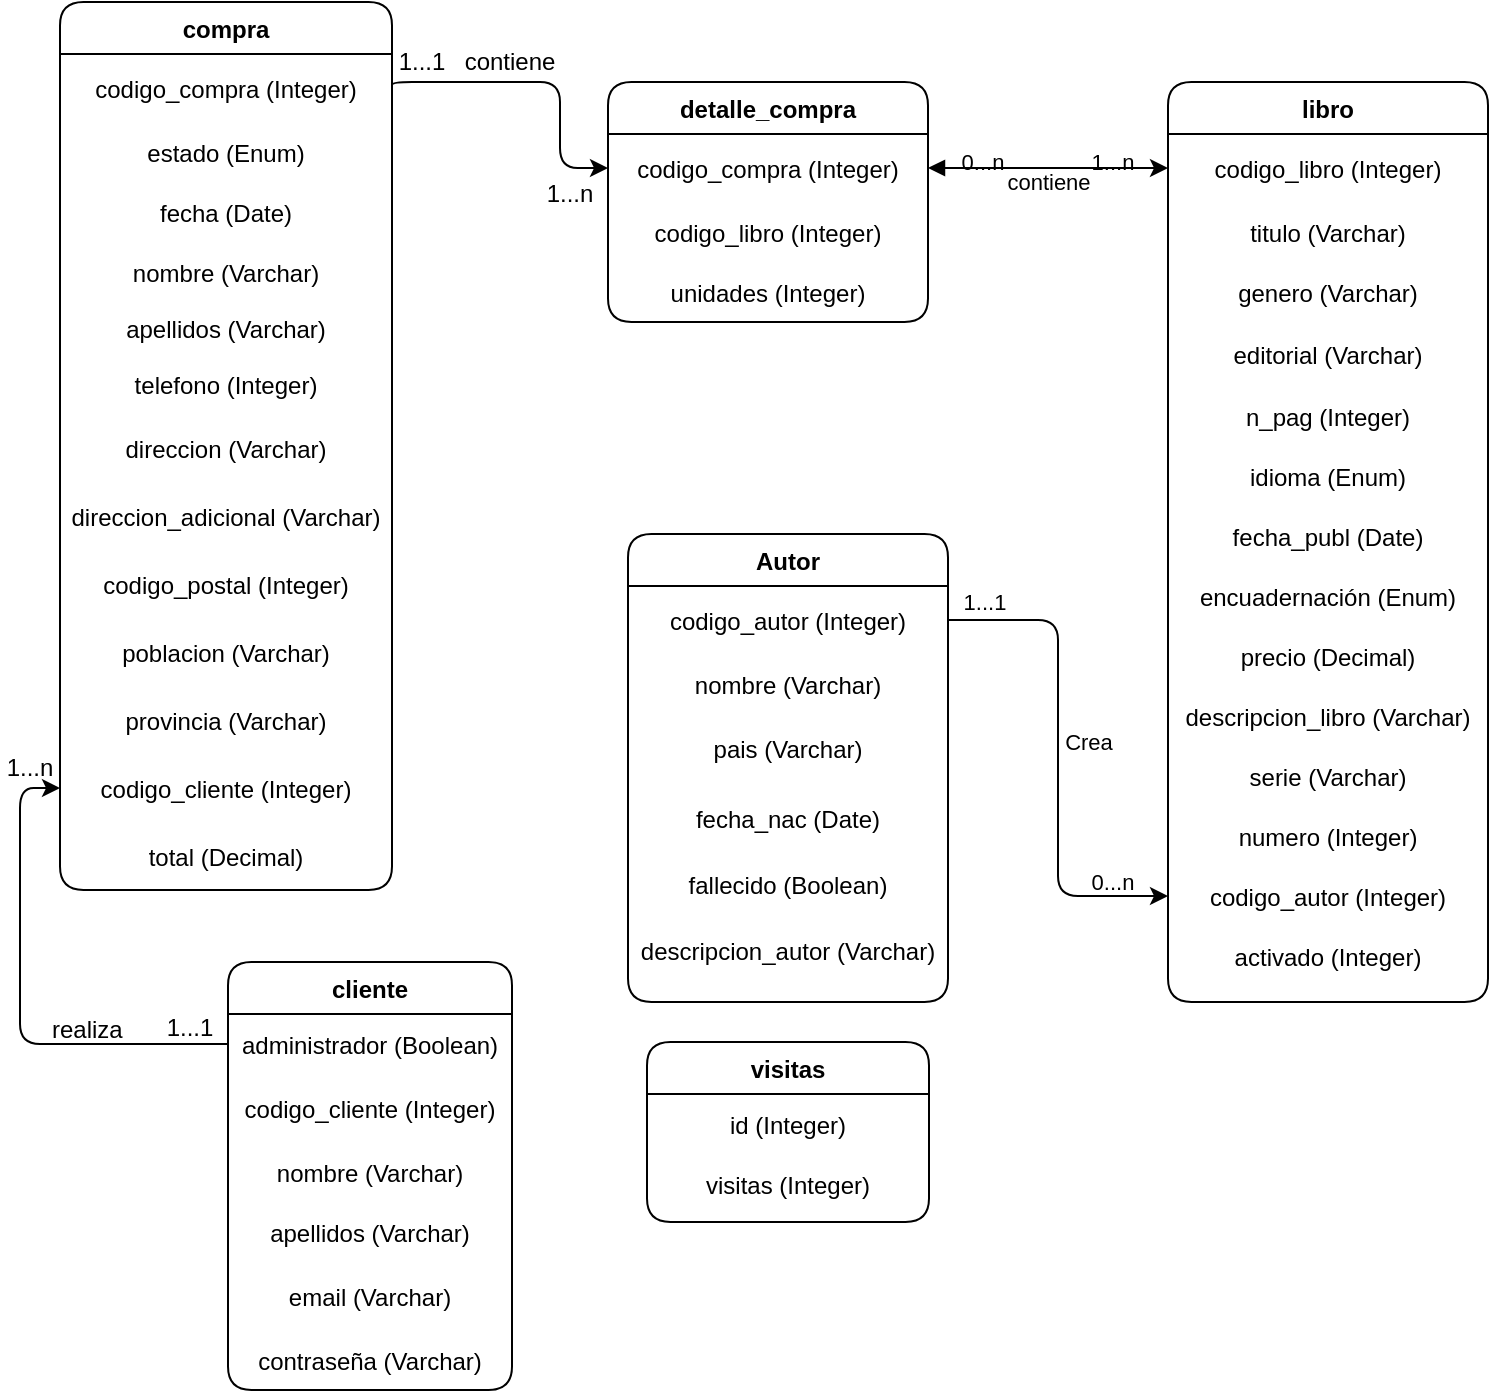 <mxfile version="27.0.9">
  <diagram name="Page-1" id="LeUiA6uY7cSADWb5a-Dj">
    <mxGraphModel dx="1554" dy="884" grid="1" gridSize="10" guides="1" tooltips="1" connect="1" arrows="1" fold="1" page="1" pageScale="1" pageWidth="827" pageHeight="1169" background="none" math="0" shadow="0" adaptiveColors="none">
      <root>
        <mxCell id="0" />
        <mxCell id="1" parent="0" />
        <mxCell id="OFA-VUC6l3IIkpMshLVc-1" value="Autor" style="swimlane;align=center;verticalAlign=middle;childLayout=stackLayout;horizontal=1;startSize=26;horizontalStack=0;resizeParent=1;resizeLast=0;collapsible=1;marginBottom=0;rounded=1;shadow=0;strokeWidth=1;labelPosition=center;verticalLabelPosition=middle;labelBackgroundColor=none;swimlaneFillColor=default;" parent="1" vertex="1">
          <mxGeometry x="340" y="286" width="160" height="234" as="geometry">
            <mxRectangle x="230" y="140" width="160" height="26" as="alternateBounds" />
          </mxGeometry>
        </mxCell>
        <mxCell id="OFA-VUC6l3IIkpMshLVc-2" value="codigo_autor (Integer)" style="text;align=center;verticalAlign=middle;spacingLeft=4;spacingRight=4;overflow=hidden;rotatable=0;points=[[0,0.5],[1,0.5]];portConstraint=eastwest;rounded=1;shadow=0;html=0;labelPosition=center;verticalLabelPosition=middle;labelBackgroundColor=none;" parent="OFA-VUC6l3IIkpMshLVc-1" vertex="1">
          <mxGeometry y="26" width="160" height="34" as="geometry" />
        </mxCell>
        <mxCell id="OFA-VUC6l3IIkpMshLVc-3" value="nombre (Varchar)" style="text;align=center;verticalAlign=middle;spacingLeft=4;spacingRight=4;overflow=hidden;rotatable=0;points=[[0,0.5],[1,0.5]];portConstraint=eastwest;labelPosition=center;verticalLabelPosition=middle;labelBackgroundColor=none;rounded=1;" parent="OFA-VUC6l3IIkpMshLVc-1" vertex="1">
          <mxGeometry y="60" width="160" height="30" as="geometry" />
        </mxCell>
        <mxCell id="OFA-VUC6l3IIkpMshLVc-4" value="pais (Varchar)" style="text;align=center;verticalAlign=middle;spacingLeft=4;spacingRight=4;overflow=hidden;rotatable=0;points=[[0,0.5],[1,0.5]];portConstraint=eastwest;rounded=1;shadow=0;html=0;labelPosition=center;verticalLabelPosition=middle;labelBackgroundColor=none;" parent="OFA-VUC6l3IIkpMshLVc-1" vertex="1">
          <mxGeometry y="90" width="160" height="34" as="geometry" />
        </mxCell>
        <mxCell id="OFA-VUC6l3IIkpMshLVc-5" value="fecha_nac (Date)" style="text;align=center;verticalAlign=middle;spacingLeft=4;spacingRight=4;overflow=hidden;rotatable=0;points=[[0,0.5],[1,0.5]];portConstraint=eastwest;rounded=1;shadow=0;html=0;labelPosition=center;verticalLabelPosition=middle;labelBackgroundColor=none;" parent="OFA-VUC6l3IIkpMshLVc-1" vertex="1">
          <mxGeometry y="124" width="160" height="36" as="geometry" />
        </mxCell>
        <mxCell id="OFA-VUC6l3IIkpMshLVc-6" value="fallecido (Boolean)" style="text;align=center;verticalAlign=middle;spacingLeft=4;spacingRight=4;overflow=hidden;rotatable=0;points=[[0,0.5],[1,0.5]];portConstraint=eastwest;labelPosition=center;verticalLabelPosition=middle;labelBackgroundColor=none;rounded=1;" parent="OFA-VUC6l3IIkpMshLVc-1" vertex="1">
          <mxGeometry y="160" width="160" height="30" as="geometry" />
        </mxCell>
        <mxCell id="OFA-VUC6l3IIkpMshLVc-7" value="descripcion_autor (Varchar)" style="text;align=center;verticalAlign=middle;spacingLeft=4;spacingRight=4;overflow=hidden;rotatable=0;points=[[0,0.5],[1,0.5]];portConstraint=eastwest;rounded=1;shadow=0;html=0;labelPosition=center;verticalLabelPosition=middle;labelBackgroundColor=none;" parent="OFA-VUC6l3IIkpMshLVc-1" vertex="1">
          <mxGeometry y="190" width="160" height="36" as="geometry" />
        </mxCell>
        <mxCell id="OFA-VUC6l3IIkpMshLVc-8" value="libro" style="swimlane;align=center;verticalAlign=middle;childLayout=stackLayout;horizontal=1;startSize=26;horizontalStack=0;resizeParent=1;resizeLast=0;collapsible=1;marginBottom=0;rounded=1;shadow=0;strokeWidth=1;labelPosition=center;verticalLabelPosition=middle;labelBackgroundColor=none;swimlaneFillColor=default;" parent="1" vertex="1">
          <mxGeometry x="610" y="60" width="160" height="460" as="geometry">
            <mxRectangle x="604" y="50" width="160" height="26" as="alternateBounds" />
          </mxGeometry>
        </mxCell>
        <mxCell id="OFA-VUC6l3IIkpMshLVc-9" value="codigo_libro (Integer)" style="text;align=center;verticalAlign=middle;spacingLeft=4;spacingRight=4;overflow=hidden;rotatable=0;points=[[0,0.5],[1,0.5]];portConstraint=eastwest;rounded=1;shadow=0;html=0;labelPosition=center;verticalLabelPosition=middle;labelBackgroundColor=none;" parent="OFA-VUC6l3IIkpMshLVc-8" vertex="1">
          <mxGeometry y="26" width="160" height="34" as="geometry" />
        </mxCell>
        <mxCell id="OFA-VUC6l3IIkpMshLVc-10" value="titulo (Varchar)" style="text;align=center;verticalAlign=middle;spacingLeft=4;spacingRight=4;overflow=hidden;rotatable=0;points=[[0,0.5],[1,0.5]];portConstraint=eastwest;labelPosition=center;verticalLabelPosition=middle;labelBackgroundColor=none;rounded=1;" parent="OFA-VUC6l3IIkpMshLVc-8" vertex="1">
          <mxGeometry y="60" width="160" height="30" as="geometry" />
        </mxCell>
        <mxCell id="OFA-VUC6l3IIkpMshLVc-11" value="genero (Varchar)" style="text;align=center;verticalAlign=middle;spacingLeft=4;spacingRight=4;overflow=hidden;rotatable=0;points=[[0,0.5],[1,0.5]];portConstraint=eastwest;labelPosition=center;verticalLabelPosition=middle;labelBackgroundColor=none;rounded=1;" parent="OFA-VUC6l3IIkpMshLVc-8" vertex="1">
          <mxGeometry y="90" width="160" height="30" as="geometry" />
        </mxCell>
        <mxCell id="OFA-VUC6l3IIkpMshLVc-12" value="editorial (Varchar)" style="text;align=center;verticalAlign=middle;spacingLeft=4;spacingRight=4;overflow=hidden;rotatable=0;points=[[0,0.5],[1,0.5]];portConstraint=eastwest;rounded=1;shadow=0;html=0;labelPosition=center;verticalLabelPosition=middle;labelBackgroundColor=none;" parent="OFA-VUC6l3IIkpMshLVc-8" vertex="1">
          <mxGeometry y="120" width="160" height="32" as="geometry" />
        </mxCell>
        <mxCell id="OFA-VUC6l3IIkpMshLVc-13" value="n_pag (Integer)" style="text;align=center;verticalAlign=middle;spacingLeft=4;spacingRight=4;overflow=hidden;rotatable=0;points=[[0,0.5],[1,0.5]];portConstraint=eastwest;rounded=1;shadow=0;html=0;labelPosition=center;verticalLabelPosition=middle;labelBackgroundColor=none;" parent="OFA-VUC6l3IIkpMshLVc-8" vertex="1">
          <mxGeometry y="152" width="160" height="30" as="geometry" />
        </mxCell>
        <mxCell id="OFA-VUC6l3IIkpMshLVc-14" value="idioma (Enum)" style="text;align=center;verticalAlign=middle;spacingLeft=4;spacingRight=4;overflow=hidden;rotatable=0;points=[[0,0.5],[1,0.5]];portConstraint=eastwest;labelPosition=center;verticalLabelPosition=middle;labelBackgroundColor=none;rounded=1;" parent="OFA-VUC6l3IIkpMshLVc-8" vertex="1">
          <mxGeometry y="182" width="160" height="30" as="geometry" />
        </mxCell>
        <mxCell id="OFA-VUC6l3IIkpMshLVc-15" value="fecha_publ (Date)" style="text;align=center;verticalAlign=middle;spacingLeft=4;spacingRight=4;overflow=hidden;rotatable=0;points=[[0,0.5],[1,0.5]];portConstraint=eastwest;rounded=1;shadow=0;html=0;labelPosition=center;verticalLabelPosition=middle;labelBackgroundColor=none;" parent="OFA-VUC6l3IIkpMshLVc-8" vertex="1">
          <mxGeometry y="212" width="160" height="30" as="geometry" />
        </mxCell>
        <mxCell id="OFA-VUC6l3IIkpMshLVc-16" value="encuadernación (Enum)" style="text;align=center;verticalAlign=middle;spacingLeft=4;spacingRight=4;overflow=hidden;rotatable=0;points=[[0,0.5],[1,0.5]];portConstraint=eastwest;rounded=1;shadow=0;html=0;labelPosition=center;verticalLabelPosition=middle;labelBackgroundColor=none;" parent="OFA-VUC6l3IIkpMshLVc-8" vertex="1">
          <mxGeometry y="242" width="160" height="30" as="geometry" />
        </mxCell>
        <mxCell id="OFA-VUC6l3IIkpMshLVc-17" value="precio (Decimal)" style="text;align=center;verticalAlign=middle;spacingLeft=4;spacingRight=4;overflow=hidden;rotatable=0;points=[[0,0.5],[1,0.5]];portConstraint=eastwest;rounded=1;shadow=0;html=0;labelPosition=center;verticalLabelPosition=middle;labelBackgroundColor=none;" parent="OFA-VUC6l3IIkpMshLVc-8" vertex="1">
          <mxGeometry y="272" width="160" height="30" as="geometry" />
        </mxCell>
        <mxCell id="OFA-VUC6l3IIkpMshLVc-18" value="descripcion_libro (Varchar)" style="text;align=center;verticalAlign=middle;spacingLeft=4;spacingRight=4;overflow=hidden;rotatable=0;points=[[0,0.5],[1,0.5]];portConstraint=eastwest;rounded=1;shadow=0;html=0;labelPosition=center;verticalLabelPosition=middle;labelBackgroundColor=none;" parent="OFA-VUC6l3IIkpMshLVc-8" vertex="1">
          <mxGeometry y="302" width="160" height="30" as="geometry" />
        </mxCell>
        <mxCell id="OFA-VUC6l3IIkpMshLVc-19" value="serie (Varchar)" style="text;align=center;verticalAlign=middle;spacingLeft=4;spacingRight=4;overflow=hidden;rotatable=0;points=[[0,0.5],[1,0.5]];portConstraint=eastwest;rounded=1;shadow=0;html=0;labelPosition=center;verticalLabelPosition=middle;labelBackgroundColor=none;" parent="OFA-VUC6l3IIkpMshLVc-8" vertex="1">
          <mxGeometry y="332" width="160" height="30" as="geometry" />
        </mxCell>
        <mxCell id="OFA-VUC6l3IIkpMshLVc-20" value="numero (Integer)" style="text;align=center;verticalAlign=middle;spacingLeft=4;spacingRight=4;overflow=hidden;rotatable=0;points=[[0,0.5],[1,0.5]];portConstraint=eastwest;rounded=1;shadow=0;html=0;labelPosition=center;verticalLabelPosition=middle;labelBackgroundColor=none;" parent="OFA-VUC6l3IIkpMshLVc-8" vertex="1">
          <mxGeometry y="362" width="160" height="30" as="geometry" />
        </mxCell>
        <mxCell id="OFA-VUC6l3IIkpMshLVc-21" value="codigo_autor (Integer)" style="text;align=center;verticalAlign=middle;spacingLeft=4;spacingRight=4;overflow=hidden;rotatable=0;points=[[0,0.5],[1,0.5]];portConstraint=eastwest;rounded=1;shadow=0;html=0;labelPosition=center;verticalLabelPosition=middle;labelBackgroundColor=none;" parent="OFA-VUC6l3IIkpMshLVc-8" vertex="1">
          <mxGeometry y="392" width="160" height="30" as="geometry" />
        </mxCell>
        <mxCell id="OFA-VUC6l3IIkpMshLVc-60" value="activado (Integer)" style="text;align=center;verticalAlign=middle;spacingLeft=4;spacingRight=4;overflow=hidden;rotatable=0;points=[[0,0.5],[1,0.5]];portConstraint=eastwest;rounded=1;shadow=0;html=0;labelPosition=center;verticalLabelPosition=middle;labelBackgroundColor=none;" parent="OFA-VUC6l3IIkpMshLVc-8" vertex="1">
          <mxGeometry y="422" width="160" height="30" as="geometry" />
        </mxCell>
        <mxCell id="OFA-VUC6l3IIkpMshLVc-22" value="" style="edgeStyle=orthogonalEdgeStyle;rounded=1;orthogonalLoop=1;jettySize=auto;html=1;exitX=1;exitY=0.5;exitDx=0;exitDy=0;entryX=0;entryY=0.5;entryDx=0;entryDy=0;align=center;labelPosition=center;verticalLabelPosition=middle;verticalAlign=middle;labelBackgroundColor=none;fontColor=default;" parent="1" source="OFA-VUC6l3IIkpMshLVc-2" target="OFA-VUC6l3IIkpMshLVc-21" edge="1">
          <mxGeometry relative="1" as="geometry" />
        </mxCell>
        <mxCell id="OFA-VUC6l3IIkpMshLVc-23" value="1...1" style="edgeLabel;html=1;align=center;verticalAlign=middle;resizable=0;points=[];labelPosition=center;verticalLabelPosition=middle;labelBackgroundColor=none;rounded=1;" parent="OFA-VUC6l3IIkpMshLVc-22" vertex="1" connectable="0">
          <mxGeometry x="-0.816" y="3" relative="1" as="geometry">
            <mxPoint x="-5" y="-6" as="offset" />
          </mxGeometry>
        </mxCell>
        <mxCell id="OFA-VUC6l3IIkpMshLVc-24" value="0...n" style="edgeLabel;html=1;align=center;verticalAlign=middle;resizable=0;points=[];labelPosition=center;verticalLabelPosition=middle;labelBackgroundColor=none;rounded=1;" parent="OFA-VUC6l3IIkpMshLVc-22" vertex="1" connectable="0">
          <mxGeometry x="0.845" y="1" relative="1" as="geometry">
            <mxPoint x="-9" y="-6" as="offset" />
          </mxGeometry>
        </mxCell>
        <mxCell id="OFA-VUC6l3IIkpMshLVc-25" value="Crea" style="edgeLabel;html=1;align=center;verticalAlign=middle;resizable=0;points=[];labelPosition=center;verticalLabelPosition=middle;labelBackgroundColor=none;rounded=1;" parent="OFA-VUC6l3IIkpMshLVc-22" vertex="1" connectable="0">
          <mxGeometry x="-0.032" y="-1" relative="1" as="geometry">
            <mxPoint x="16" y="-4" as="offset" />
          </mxGeometry>
        </mxCell>
        <mxCell id="OFA-VUC6l3IIkpMshLVc-26" value="compra" style="swimlane;align=center;verticalAlign=middle;childLayout=stackLayout;horizontal=1;startSize=26;horizontalStack=0;resizeParent=1;resizeLast=0;collapsible=1;marginBottom=0;rounded=1;shadow=0;strokeWidth=1;labelPosition=center;verticalLabelPosition=middle;labelBackgroundColor=none;swimlaneFillColor=default;swimlaneLine=1;" parent="1" vertex="1">
          <mxGeometry x="56" y="20" width="166" height="444" as="geometry">
            <mxRectangle x="230" y="140" width="160" height="26" as="alternateBounds" />
          </mxGeometry>
        </mxCell>
        <mxCell id="OFA-VUC6l3IIkpMshLVc-27" value="codigo_compra (Integer)" style="text;align=center;verticalAlign=middle;spacingLeft=4;spacingRight=4;overflow=hidden;rotatable=0;points=[[0,0.5],[1,0.5]];portConstraint=eastwest;rounded=1;shadow=0;html=0;labelPosition=center;verticalLabelPosition=middle;labelBackgroundColor=none;" parent="OFA-VUC6l3IIkpMshLVc-26" vertex="1">
          <mxGeometry y="26" width="166" height="34" as="geometry" />
        </mxCell>
        <mxCell id="OFA-VUC6l3IIkpMshLVc-28" value="estado (Enum)" style="text;align=center;verticalAlign=middle;spacingLeft=4;spacingRight=4;overflow=hidden;rotatable=0;points=[[0,0.5],[1,0.5]];portConstraint=eastwest;rounded=1;shadow=0;html=0;labelPosition=center;verticalLabelPosition=middle;labelBackgroundColor=none;" parent="OFA-VUC6l3IIkpMshLVc-26" vertex="1">
          <mxGeometry y="60" width="166" height="30" as="geometry" />
        </mxCell>
        <mxCell id="OFA-VUC6l3IIkpMshLVc-77" value="fecha (Date)" style="text;align=center;verticalAlign=middle;spacingLeft=4;spacingRight=4;overflow=hidden;rotatable=0;points=[[0,0.5],[1,0.5]];portConstraint=eastwest;rounded=1;shadow=0;html=0;labelPosition=center;verticalLabelPosition=middle;labelBackgroundColor=none;" parent="OFA-VUC6l3IIkpMshLVc-26" vertex="1">
          <mxGeometry y="90" width="166" height="30" as="geometry" />
        </mxCell>
        <mxCell id="OFA-VUC6l3IIkpMshLVc-29" value="nombre (Varchar)" style="text;align=center;verticalAlign=middle;spacingLeft=4;spacingRight=4;overflow=hidden;rotatable=0;points=[[0,0.5],[1,0.5]];portConstraint=eastwest;labelPosition=center;verticalLabelPosition=middle;labelBackgroundColor=none;rounded=1;" parent="OFA-VUC6l3IIkpMshLVc-26" vertex="1">
          <mxGeometry y="120" width="166" height="30" as="geometry" />
        </mxCell>
        <mxCell id="OFA-VUC6l3IIkpMshLVc-30" value="apellidos (Varchar)" style="text;align=center;verticalAlign=middle;spacingLeft=4;spacingRight=4;overflow=hidden;rotatable=0;points=[[0,0.5],[1,0.5]];portConstraint=eastwest;rounded=1;shadow=0;html=0;labelPosition=center;verticalLabelPosition=middle;labelBackgroundColor=none;" parent="OFA-VUC6l3IIkpMshLVc-26" vertex="1">
          <mxGeometry y="150" width="166" height="26" as="geometry" />
        </mxCell>
        <mxCell id="OFA-VUC6l3IIkpMshLVc-31" value="telefono (Integer)" style="text;align=center;verticalAlign=middle;spacingLeft=4;spacingRight=4;overflow=hidden;rotatable=0;points=[[0,0.5],[1,0.5]];portConstraint=eastwest;rounded=1;shadow=0;html=0;labelPosition=center;verticalLabelPosition=middle;labelBackgroundColor=none;" parent="OFA-VUC6l3IIkpMshLVc-26" vertex="1">
          <mxGeometry y="176" width="166" height="30" as="geometry" />
        </mxCell>
        <mxCell id="OFA-VUC6l3IIkpMshLVc-32" value="direccion (Varchar)" style="text;align=center;verticalAlign=middle;spacingLeft=4;spacingRight=4;overflow=hidden;rotatable=0;points=[[0,0.5],[1,0.5]];portConstraint=eastwest;rounded=1;shadow=0;html=0;labelPosition=center;verticalLabelPosition=middle;labelBackgroundColor=none;" parent="OFA-VUC6l3IIkpMshLVc-26" vertex="1">
          <mxGeometry y="206" width="166" height="34" as="geometry" />
        </mxCell>
        <mxCell id="OFA-VUC6l3IIkpMshLVc-33" value="direccion_adicional (Varchar)" style="text;align=center;verticalAlign=middle;spacingLeft=4;spacingRight=4;overflow=hidden;rotatable=0;points=[[0,0.5],[1,0.5]];portConstraint=eastwest;rounded=1;shadow=0;html=0;labelPosition=center;verticalLabelPosition=middle;labelBackgroundColor=none;" parent="OFA-VUC6l3IIkpMshLVc-26" vertex="1">
          <mxGeometry y="240" width="166" height="34" as="geometry" />
        </mxCell>
        <mxCell id="OFA-VUC6l3IIkpMshLVc-34" value="codigo_postal (Integer)" style="text;align=center;verticalAlign=middle;spacingLeft=4;spacingRight=4;overflow=hidden;rotatable=0;points=[[0,0.5],[1,0.5]];portConstraint=eastwest;rounded=1;shadow=0;html=0;labelPosition=center;verticalLabelPosition=middle;labelBackgroundColor=none;" parent="OFA-VUC6l3IIkpMshLVc-26" vertex="1">
          <mxGeometry y="274" width="166" height="34" as="geometry" />
        </mxCell>
        <mxCell id="OFA-VUC6l3IIkpMshLVc-35" value="poblacion (Varchar)" style="text;align=center;verticalAlign=middle;spacingLeft=4;spacingRight=4;overflow=hidden;rotatable=0;points=[[0,0.5],[1,0.5]];portConstraint=eastwest;rounded=1;shadow=0;html=0;labelPosition=center;verticalLabelPosition=middle;labelBackgroundColor=none;" parent="OFA-VUC6l3IIkpMshLVc-26" vertex="1">
          <mxGeometry y="308" width="166" height="34" as="geometry" />
        </mxCell>
        <mxCell id="OFA-VUC6l3IIkpMshLVc-36" value="provincia (Varchar)" style="text;align=center;verticalAlign=middle;spacingLeft=4;spacingRight=4;overflow=hidden;rotatable=0;points=[[0,0.5],[1,0.5]];portConstraint=eastwest;rounded=1;shadow=0;html=0;labelPosition=center;verticalLabelPosition=middle;labelBackgroundColor=none;" parent="OFA-VUC6l3IIkpMshLVc-26" vertex="1">
          <mxGeometry y="342" width="166" height="34" as="geometry" />
        </mxCell>
        <mxCell id="OFA-VUC6l3IIkpMshLVc-37" value="codigo_cliente (Integer)" style="text;align=center;verticalAlign=middle;spacingLeft=4;spacingRight=4;overflow=hidden;rotatable=0;points=[[0,0.5],[1,0.5]];portConstraint=eastwest;labelPosition=center;verticalLabelPosition=middle;labelBackgroundColor=none;rounded=1;" parent="OFA-VUC6l3IIkpMshLVc-26" vertex="1">
          <mxGeometry y="376" width="166" height="34" as="geometry" />
        </mxCell>
        <mxCell id="OFA-VUC6l3IIkpMshLVc-78" value="total (Decimal)" style="text;align=center;verticalAlign=middle;spacingLeft=4;spacingRight=4;overflow=hidden;rotatable=0;points=[[0,0.5],[1,0.5]];portConstraint=eastwest;labelPosition=center;verticalLabelPosition=middle;labelBackgroundColor=none;rounded=1;" parent="OFA-VUC6l3IIkpMshLVc-26" vertex="1">
          <mxGeometry y="410" width="166" height="34" as="geometry" />
        </mxCell>
        <mxCell id="OFA-VUC6l3IIkpMshLVc-38" value="contiene" style="edgeStyle=orthogonalEdgeStyle;rounded=1;orthogonalLoop=1;jettySize=auto;html=1;entryX=0;entryY=0.5;entryDx=0;entryDy=0;exitX=1;exitY=0.5;exitDx=0;exitDy=0;startArrow=block;startFill=1;align=center;labelPosition=center;verticalLabelPosition=middle;verticalAlign=middle;labelBackgroundColor=none;fontColor=default;" parent="1" source="OFA-VUC6l3IIkpMshLVc-42" target="OFA-VUC6l3IIkpMshLVc-9" edge="1">
          <mxGeometry y="-7" relative="1" as="geometry">
            <mxPoint x="480" y="103" as="sourcePoint" />
            <mxPoint x="599.52" y="103" as="targetPoint" />
            <Array as="points" />
            <mxPoint as="offset" />
          </mxGeometry>
        </mxCell>
        <mxCell id="OFA-VUC6l3IIkpMshLVc-39" value="1...n" style="edgeLabel;html=1;align=center;verticalAlign=middle;resizable=0;points=[];labelPosition=center;verticalLabelPosition=middle;labelBackgroundColor=none;rounded=1;" parent="1" vertex="1" connectable="0">
          <mxGeometry x="590" y="280" as="geometry">
            <mxPoint x="-8" y="-180" as="offset" />
          </mxGeometry>
        </mxCell>
        <mxCell id="OFA-VUC6l3IIkpMshLVc-40" value="0...n" style="edgeLabel;html=1;align=center;verticalAlign=middle;resizable=0;points=[];labelPosition=center;verticalLabelPosition=middle;labelBackgroundColor=none;rounded=1;" parent="1" vertex="1" connectable="0">
          <mxGeometry x="560" y="436" as="geometry">
            <mxPoint x="-43" y="-336" as="offset" />
          </mxGeometry>
        </mxCell>
        <mxCell id="OFA-VUC6l3IIkpMshLVc-41" value="detalle_compra" style="swimlane;align=center;verticalAlign=middle;childLayout=stackLayout;horizontal=1;startSize=26;horizontalStack=0;resizeParent=1;resizeLast=0;collapsible=1;marginBottom=0;rounded=1;shadow=0;strokeWidth=1;labelPosition=center;verticalLabelPosition=middle;labelBackgroundColor=none;swimlaneFillColor=default;" parent="1" vertex="1">
          <mxGeometry x="330" y="60" width="160" height="120" as="geometry">
            <mxRectangle x="230" y="140" width="160" height="26" as="alternateBounds" />
          </mxGeometry>
        </mxCell>
        <mxCell id="OFA-VUC6l3IIkpMshLVc-42" value="codigo_compra (Integer)" style="text;align=center;verticalAlign=middle;spacingLeft=4;spacingRight=4;overflow=hidden;rotatable=0;points=[[0,0.5],[1,0.5]];portConstraint=eastwest;rounded=1;shadow=0;html=0;labelPosition=center;verticalLabelPosition=middle;labelBackgroundColor=none;" parent="OFA-VUC6l3IIkpMshLVc-41" vertex="1">
          <mxGeometry y="26" width="160" height="34" as="geometry" />
        </mxCell>
        <mxCell id="OFA-VUC6l3IIkpMshLVc-43" value="codigo_libro (Integer)" style="text;align=center;verticalAlign=middle;spacingLeft=4;spacingRight=4;overflow=hidden;rotatable=0;points=[[0,0.5],[1,0.5]];portConstraint=eastwest;labelPosition=center;verticalLabelPosition=middle;labelBackgroundColor=none;rounded=1;" parent="OFA-VUC6l3IIkpMshLVc-41" vertex="1">
          <mxGeometry y="60" width="160" height="30" as="geometry" />
        </mxCell>
        <mxCell id="OFA-VUC6l3IIkpMshLVc-44" value="unidades (Integer)" style="text;align=center;verticalAlign=middle;spacingLeft=4;spacingRight=4;overflow=hidden;rotatable=0;points=[[0,0.5],[1,0.5]];portConstraint=eastwest;labelPosition=center;verticalLabelPosition=middle;labelBackgroundColor=none;rounded=1;" parent="OFA-VUC6l3IIkpMshLVc-41" vertex="1">
          <mxGeometry y="90" width="160" height="30" as="geometry" />
        </mxCell>
        <mxCell id="OFA-VUC6l3IIkpMshLVc-45" value="contiene" style="text;whiteSpace=wrap;html=1;align=center;labelPosition=center;verticalLabelPosition=middle;verticalAlign=middle;labelBackgroundColor=none;rounded=1;" parent="1" vertex="1">
          <mxGeometry x="266" y="30" width="30" height="40" as="geometry" />
        </mxCell>
        <mxCell id="OFA-VUC6l3IIkpMshLVc-46" value="1...1" style="text;whiteSpace=wrap;html=1;strokeWidth=2;align=center;labelPosition=center;verticalLabelPosition=middle;verticalAlign=middle;labelBackgroundColor=none;rounded=1;" parent="1" vertex="1">
          <mxGeometry x="222" y="30" width="30" height="40" as="geometry" />
        </mxCell>
        <mxCell id="OFA-VUC6l3IIkpMshLVc-47" value="" style="endArrow=classic;html=1;rounded=1;entryX=1;entryY=0.5;entryDx=0;entryDy=0;align=center;labelPosition=center;verticalLabelPosition=middle;verticalAlign=middle;labelBackgroundColor=none;fontColor=default;" parent="1" target="OFA-VUC6l3IIkpMshLVc-42" edge="1">
          <mxGeometry width="50" height="50" relative="1" as="geometry">
            <mxPoint x="490" y="103" as="sourcePoint" />
            <mxPoint x="480" y="150" as="targetPoint" />
            <Array as="points" />
          </mxGeometry>
        </mxCell>
        <mxCell id="OFA-VUC6l3IIkpMshLVc-48" value="" style="edgeStyle=orthogonalEdgeStyle;rounded=1;orthogonalLoop=1;jettySize=auto;html=1;exitX=1;exitY=0.5;exitDx=0;exitDy=0;entryX=0;entryY=0.5;entryDx=0;entryDy=0;align=center;labelPosition=center;verticalLabelPosition=middle;verticalAlign=middle;labelBackgroundColor=none;fontColor=default;" parent="1" source="OFA-VUC6l3IIkpMshLVc-27" target="OFA-VUC6l3IIkpMshLVc-42" edge="1">
          <mxGeometry relative="1" as="geometry">
            <mxPoint x="260" y="100" as="targetPoint" />
            <Array as="points">
              <mxPoint x="222" y="60" />
              <mxPoint x="306" y="60" />
              <mxPoint x="306" y="103" />
            </Array>
          </mxGeometry>
        </mxCell>
        <mxCell id="OFA-VUC6l3IIkpMshLVc-49" value="1...n" style="text;whiteSpace=wrap;html=1;align=center;labelPosition=center;verticalLabelPosition=middle;verticalAlign=middle;labelBackgroundColor=none;rounded=1;" parent="1" vertex="1">
          <mxGeometry x="296" y="96" width="30" height="40" as="geometry" />
        </mxCell>
        <mxCell id="OFA-VUC6l3IIkpMshLVc-50" value="cliente" style="swimlane;align=center;verticalAlign=middle;childLayout=stackLayout;horizontal=1;startSize=26;horizontalStack=0;resizeParent=1;resizeLast=0;collapsible=1;marginBottom=0;rounded=1;shadow=0;strokeWidth=1;expand=1;editable=1;movable=1;resizable=0;rotatable=1;deletable=1;locked=0;connectable=1;labelPosition=center;verticalLabelPosition=middle;labelBackgroundColor=none;swimlaneFillColor=default;" parent="1" vertex="1">
          <mxGeometry x="140" y="500" width="142" height="214" as="geometry">
            <mxRectangle x="70" y="450" width="160" height="26" as="alternateBounds" />
          </mxGeometry>
        </mxCell>
        <mxCell id="OFA-VUC6l3IIkpMshLVc-61" value="administrador (Boolean)" style="text;align=center;verticalAlign=middle;spacingLeft=4;spacingRight=4;overflow=hidden;rotatable=1;points=[[0,0.5],[1,0.5]];portConstraint=eastwest;strokeWidth=1;perimeterSpacing=0;rounded=1;glass=0;shadow=0;imageHeight=24;imageWidth=24;imageAspect=1;imageAlign=center;imageVerticalAlign=middle;absoluteArcSize=0;noLabel=0;snapToPoint=0;portConstraintRotation=0;connectable=1;allowArrows=1;movableLabel=0;metaEdit=0;backgroundOutline=0;fixedWidth=0;resizeWidth=0;resizeHeight=0;deletable=1;comic=0;expand=1;editable=1;movable=1;resizable=0;locked=0;labelPosition=center;verticalLabelPosition=middle;labelBackgroundColor=none;" parent="OFA-VUC6l3IIkpMshLVc-50" vertex="1">
          <mxGeometry y="26" width="142" height="30" as="geometry" />
        </mxCell>
        <mxCell id="OFA-VUC6l3IIkpMshLVc-51" value="codigo_cliente (Integer)" style="text;align=center;verticalAlign=middle;spacingLeft=4;spacingRight=4;overflow=hidden;rotatable=1;points=[[0,0.5],[1,0.5]];portConstraint=eastwest;rounded=1;shadow=0;html=0;strokeWidth=1;perimeterSpacing=0;glass=0;imageHeight=24;imageWidth=24;imageAspect=1;imageAlign=center;imageVerticalAlign=middle;absoluteArcSize=0;noLabel=0;snapToPoint=0;portConstraintRotation=0;connectable=1;allowArrows=1;movableLabel=0;metaEdit=0;backgroundOutline=0;fixedWidth=0;resizeWidth=0;resizeHeight=0;deletable=1;comic=0;expand=1;editable=1;movable=1;resizable=0;locked=0;labelPosition=center;verticalLabelPosition=middle;labelBackgroundColor=none;" parent="OFA-VUC6l3IIkpMshLVc-50" vertex="1">
          <mxGeometry y="56" width="142" height="34" as="geometry" />
        </mxCell>
        <mxCell id="OFA-VUC6l3IIkpMshLVc-52" value="nombre (Varchar)" style="text;align=center;verticalAlign=middle;spacingLeft=4;spacingRight=4;overflow=hidden;rotatable=1;points=[[0,0.5],[1,0.5]];portConstraint=eastwest;strokeWidth=1;perimeterSpacing=0;rounded=1;glass=0;shadow=0;imageHeight=24;imageWidth=24;imageAspect=1;imageAlign=center;imageVerticalAlign=middle;absoluteArcSize=0;noLabel=0;snapToPoint=0;portConstraintRotation=0;connectable=1;allowArrows=1;movableLabel=0;metaEdit=0;backgroundOutline=0;fixedWidth=0;resizeWidth=0;resizeHeight=0;deletable=1;comic=0;expand=1;editable=1;movable=1;resizable=0;locked=0;labelPosition=center;verticalLabelPosition=middle;labelBackgroundColor=none;" parent="OFA-VUC6l3IIkpMshLVc-50" vertex="1">
          <mxGeometry y="90" width="142" height="30" as="geometry" />
        </mxCell>
        <mxCell id="OFA-VUC6l3IIkpMshLVc-53" value="apellidos (Varchar)" style="text;align=center;verticalAlign=middle;spacingLeft=4;spacingRight=4;overflow=hidden;rotatable=1;points=[[0,0.5],[1,0.5]];portConstraint=eastwest;rounded=1;shadow=0;html=0;strokeWidth=1;perimeterSpacing=0;glass=0;imageHeight=24;imageWidth=24;imageAspect=1;imageAlign=center;imageVerticalAlign=middle;absoluteArcSize=0;noLabel=0;snapToPoint=0;portConstraintRotation=0;connectable=1;allowArrows=1;movableLabel=0;metaEdit=0;backgroundOutline=0;fixedWidth=0;resizeWidth=0;resizeHeight=0;deletable=1;comic=0;expand=1;editable=1;movable=1;resizable=0;locked=0;labelPosition=center;verticalLabelPosition=middle;labelBackgroundColor=none;" parent="OFA-VUC6l3IIkpMshLVc-50" vertex="1">
          <mxGeometry y="120" width="142" height="30" as="geometry" />
        </mxCell>
        <mxCell id="OFA-VUC6l3IIkpMshLVc-54" value="email (Varchar)" style="text;align=center;verticalAlign=middle;spacingLeft=4;spacingRight=4;overflow=hidden;rotatable=1;points=[[0,0.5],[1,0.5]];portConstraint=eastwest;strokeWidth=1;perimeterSpacing=0;rounded=1;glass=0;shadow=0;imageHeight=24;imageWidth=24;imageAspect=1;imageAlign=center;imageVerticalAlign=middle;absoluteArcSize=0;noLabel=0;snapToPoint=0;portConstraintRotation=0;connectable=1;allowArrows=1;movableLabel=0;metaEdit=0;backgroundOutline=0;fixedWidth=0;resizeWidth=0;resizeHeight=0;deletable=1;comic=0;expand=1;editable=1;movable=1;resizable=0;locked=0;labelPosition=center;verticalLabelPosition=middle;labelBackgroundColor=none;" parent="OFA-VUC6l3IIkpMshLVc-50" vertex="1">
          <mxGeometry y="150" width="142" height="34" as="geometry" />
        </mxCell>
        <mxCell id="OFA-VUC6l3IIkpMshLVc-55" value="contraseña (Varchar)" style="text;align=center;verticalAlign=middle;spacingLeft=4;spacingRight=4;overflow=hidden;rotatable=1;points=[[0,0.5],[1,0.5]];portConstraint=eastwest;strokeWidth=1;perimeterSpacing=0;rounded=1;glass=0;shadow=0;imageHeight=24;imageWidth=24;imageAspect=1;imageAlign=center;imageVerticalAlign=middle;absoluteArcSize=0;noLabel=0;snapToPoint=0;portConstraintRotation=0;connectable=1;allowArrows=1;movableLabel=0;metaEdit=0;backgroundOutline=0;fixedWidth=0;resizeWidth=0;resizeHeight=0;deletable=1;comic=0;expand=1;editable=1;movable=1;resizable=0;locked=0;labelPosition=center;verticalLabelPosition=middle;labelBackgroundColor=none;" parent="OFA-VUC6l3IIkpMshLVc-50" vertex="1">
          <mxGeometry y="184" width="142" height="30" as="geometry" />
        </mxCell>
        <mxCell id="OFA-VUC6l3IIkpMshLVc-57" value="1...1" style="text;whiteSpace=wrap;html=1;strokeWidth=2;align=center;labelPosition=center;verticalLabelPosition=middle;verticalAlign=middle;labelBackgroundColor=none;rounded=1;" parent="1" vertex="1">
          <mxGeometry x="106" y="520" width="30" height="25" as="geometry" />
        </mxCell>
        <mxCell id="OFA-VUC6l3IIkpMshLVc-58" value="1...n" style="text;whiteSpace=wrap;html=1;align=center;labelPosition=center;verticalLabelPosition=middle;verticalAlign=middle;labelBackgroundColor=none;rounded=1;" parent="1" vertex="1">
          <mxGeometry x="26" y="389.5" width="30" height="27" as="geometry" />
        </mxCell>
        <mxCell id="OFA-VUC6l3IIkpMshLVc-59" value="realiza" style="text;whiteSpace=wrap;html=1;labelBackgroundColor=none;rounded=1;" parent="1" vertex="1">
          <mxGeometry x="50" y="520" width="30" height="40" as="geometry" />
        </mxCell>
        <mxCell id="OFA-VUC6l3IIkpMshLVc-81" style="edgeStyle=orthogonalEdgeStyle;rounded=1;orthogonalLoop=1;jettySize=auto;html=1;exitX=0;exitY=0.5;exitDx=0;exitDy=0;entryX=0;entryY=0.5;entryDx=0;entryDy=0;" parent="1" source="OFA-VUC6l3IIkpMshLVc-61" target="OFA-VUC6l3IIkpMshLVc-37" edge="1">
          <mxGeometry relative="1" as="geometry" />
        </mxCell>
        <mxCell id="fT46tX_PnG8Ta3So66a8-1" value="visitas" style="swimlane;align=center;verticalAlign=middle;childLayout=stackLayout;horizontal=1;startSize=26;horizontalStack=0;resizeParent=1;resizeLast=0;collapsible=1;marginBottom=0;rounded=1;shadow=0;strokeWidth=1;expand=1;editable=1;movable=1;resizable=1;rotatable=1;deletable=1;locked=0;connectable=1;labelPosition=center;verticalLabelPosition=middle;labelBackgroundColor=none;arcSize=15;absoluteArcSize=0;gradientColor=none;swimlaneFillColor=default;dropTarget=1;autosize=1;autosizeGrid=1;fixedWidth=1;resizeWidth=1;resizeHeight=1;" vertex="1" parent="1">
          <mxGeometry x="349.5" y="540" width="141" height="90" as="geometry">
            <mxRectangle x="70" y="450" width="160" height="26" as="alternateBounds" />
          </mxGeometry>
        </mxCell>
        <mxCell id="fT46tX_PnG8Ta3So66a8-2" value="id (Integer)" style="text;align=center;verticalAlign=middle;spacingLeft=4;spacingRight=4;overflow=hidden;rotatable=1;points=[[0,0.5],[1,0.5]];portConstraint=eastwest;strokeWidth=1;perimeterSpacing=0;rounded=1;glass=0;shadow=0;imageHeight=24;imageWidth=24;imageAspect=1;imageAlign=center;imageVerticalAlign=middle;absoluteArcSize=0;noLabel=0;snapToPoint=0;portConstraintRotation=0;connectable=1;allowArrows=1;movableLabel=0;metaEdit=0;backgroundOutline=0;fixedWidth=0;resizeWidth=0;resizeHeight=0;deletable=1;comic=0;expand=1;editable=1;movable=1;resizable=0;locked=0;labelPosition=center;verticalLabelPosition=middle;labelBackgroundColor=none;" vertex="1" parent="fT46tX_PnG8Ta3So66a8-1">
          <mxGeometry y="26" width="141" height="30" as="geometry" />
        </mxCell>
        <mxCell id="fT46tX_PnG8Ta3So66a8-14" value="visitas (Integer)" style="text;align=center;verticalAlign=middle;spacingLeft=4;spacingRight=4;overflow=hidden;rotatable=1;points=[[0,0.5],[1,0.5]];portConstraint=eastwest;strokeWidth=1;perimeterSpacing=0;rounded=1;glass=0;shadow=0;imageHeight=24;imageWidth=24;imageAspect=1;imageAlign=center;imageVerticalAlign=middle;absoluteArcSize=0;noLabel=0;snapToPoint=0;portConstraintRotation=0;connectable=1;allowArrows=1;movableLabel=0;metaEdit=0;backgroundOutline=0;fixedWidth=0;resizeWidth=0;resizeHeight=0;deletable=1;comic=0;expand=1;editable=1;movable=1;resizable=0;locked=0;labelPosition=center;verticalLabelPosition=middle;labelBackgroundColor=none;" vertex="1" parent="fT46tX_PnG8Ta3So66a8-1">
          <mxGeometry y="56" width="141" height="30" as="geometry" />
        </mxCell>
      </root>
    </mxGraphModel>
  </diagram>
</mxfile>
